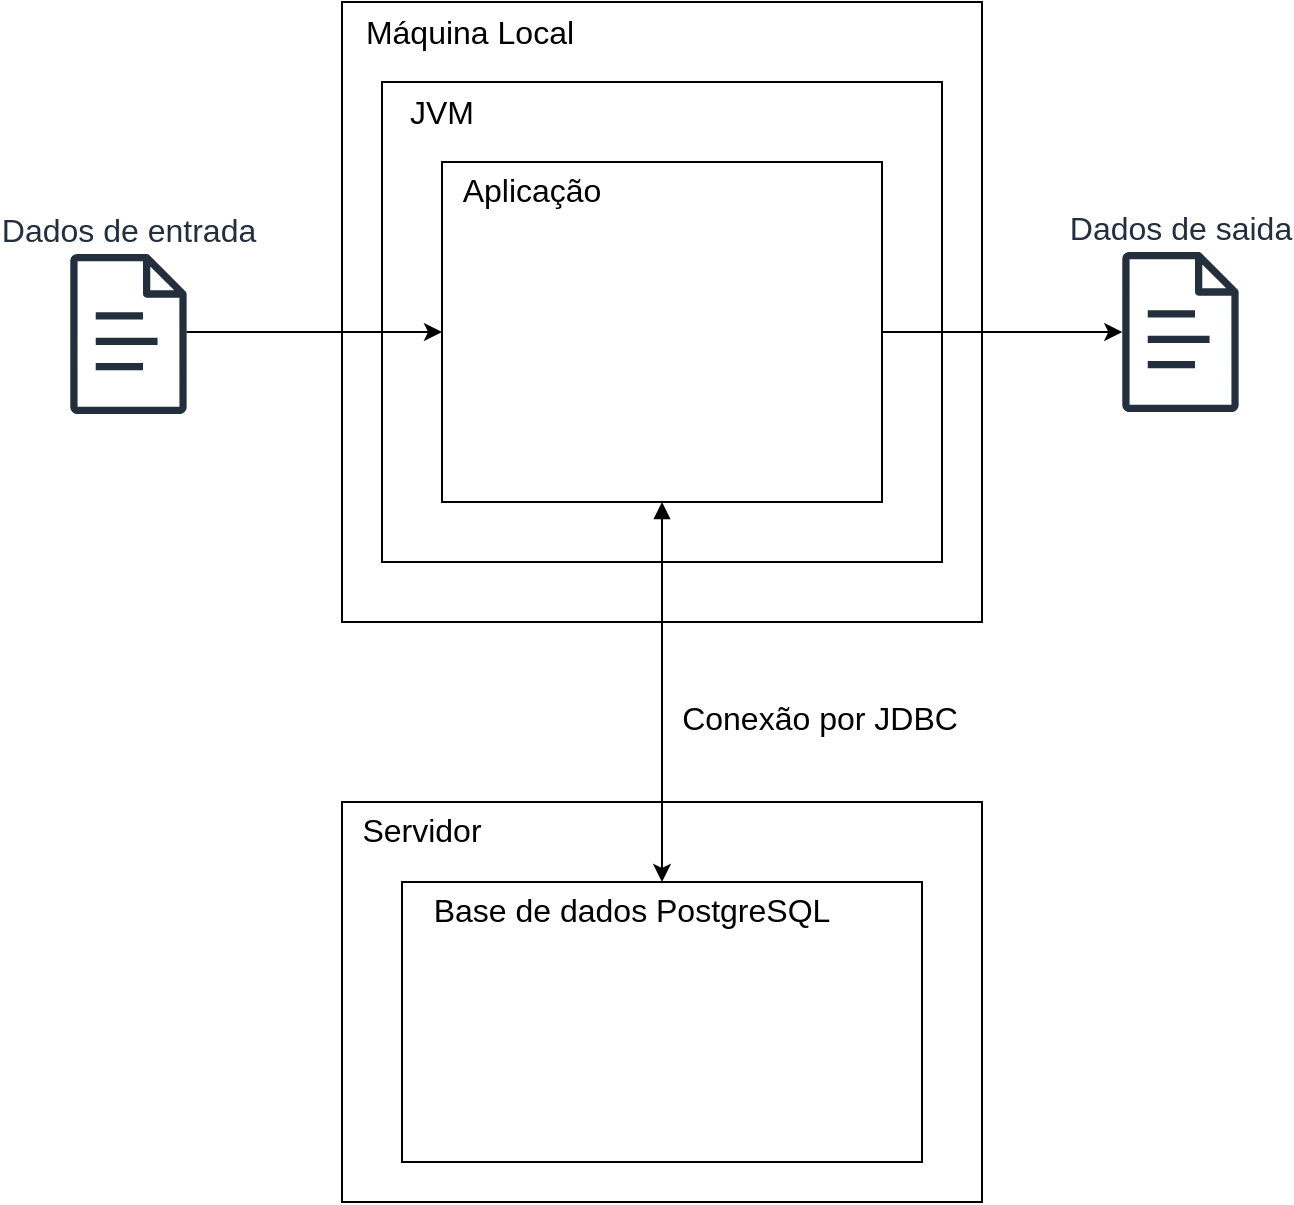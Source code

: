<mxfile version="26.0.9">
  <diagram name="Page-1" id="qt4e0Ns0KmB2NCPrAL0E">
    <mxGraphModel dx="880" dy="532" grid="1" gridSize="10" guides="1" tooltips="1" connect="1" arrows="1" fold="1" page="1" pageScale="1" pageWidth="850" pageHeight="1100" math="0" shadow="0">
      <root>
        <mxCell id="0" />
        <mxCell id="1" parent="0" />
        <mxCell id="ivhIEPTqHGX7pbVCswgi-3" value="Dados de entrada" style="sketch=0;outlineConnect=0;fontColor=#232F3E;gradientColor=none;fillColor=#232F3D;strokeColor=none;dashed=0;verticalLabelPosition=top;verticalAlign=bottom;align=center;html=1;fontSize=16;fontStyle=0;aspect=fixed;pointerEvents=1;shape=mxgraph.aws4.document;labelPosition=center;" parent="1" vertex="1">
          <mxGeometry x="74" y="266" width="58.46" height="80" as="geometry" />
        </mxCell>
        <mxCell id="ivhIEPTqHGX7pbVCswgi-11" value="" style="group" parent="1" vertex="1" connectable="0">
          <mxGeometry x="210" y="140" width="320" height="310" as="geometry" />
        </mxCell>
        <mxCell id="ivhIEPTqHGX7pbVCswgi-7" value="" style="rounded=0;whiteSpace=wrap;html=1;" parent="ivhIEPTqHGX7pbVCswgi-11" vertex="1">
          <mxGeometry width="320" height="310" as="geometry" />
        </mxCell>
        <mxCell id="ivhIEPTqHGX7pbVCswgi-8" value="&lt;span style=&quot;font-weight: normal;&quot;&gt;&lt;font style=&quot;font-size: 16px;&quot;&gt;Máquina Local&lt;/font&gt;&lt;/span&gt;" style="text;html=1;align=center;verticalAlign=middle;whiteSpace=wrap;rounded=0;fontSize=14;fontStyle=1" parent="ivhIEPTqHGX7pbVCswgi-11" vertex="1">
          <mxGeometry x="1" width="126" height="30" as="geometry" />
        </mxCell>
        <mxCell id="ivhIEPTqHGX7pbVCswgi-12" value="" style="group" parent="ivhIEPTqHGX7pbVCswgi-11" vertex="1" connectable="0">
          <mxGeometry x="20" y="40" width="280" height="240" as="geometry" />
        </mxCell>
        <mxCell id="ivhIEPTqHGX7pbVCswgi-1" value="" style="rounded=0;whiteSpace=wrap;html=1;" parent="ivhIEPTqHGX7pbVCswgi-12" vertex="1">
          <mxGeometry width="280" height="240" as="geometry" />
        </mxCell>
        <mxCell id="ivhIEPTqHGX7pbVCswgi-4" value="&lt;span style=&quot;font-weight: normal;&quot;&gt;&lt;font style=&quot;font-size: 16px;&quot;&gt;JVM&lt;/font&gt;&lt;/span&gt;" style="text;html=1;align=center;verticalAlign=middle;whiteSpace=wrap;rounded=0;fontSize=14;fontStyle=1" parent="ivhIEPTqHGX7pbVCswgi-12" vertex="1">
          <mxGeometry width="60" height="30" as="geometry" />
        </mxCell>
        <mxCell id="ivhIEPTqHGX7pbVCswgi-18" value="" style="rounded=0;whiteSpace=wrap;html=1;" parent="ivhIEPTqHGX7pbVCswgi-12" vertex="1">
          <mxGeometry x="30" y="40" width="220" height="170" as="geometry" />
        </mxCell>
        <mxCell id="ivhIEPTqHGX7pbVCswgi-19" value="&lt;span style=&quot;font-weight: normal;&quot;&gt;&lt;font style=&quot;font-size: 16px;&quot;&gt;Aplicação&lt;/font&gt;&lt;/span&gt;" style="text;html=1;align=center;verticalAlign=middle;whiteSpace=wrap;rounded=0;fontSize=14;fontStyle=1" parent="ivhIEPTqHGX7pbVCswgi-12" vertex="1">
          <mxGeometry x="30" y="40" width="90" height="28.57" as="geometry" />
        </mxCell>
        <mxCell id="ivhIEPTqHGX7pbVCswgi-13" value="" style="group" parent="1" vertex="1" connectable="0">
          <mxGeometry x="210" y="540" width="320" height="200" as="geometry" />
        </mxCell>
        <mxCell id="ivhIEPTqHGX7pbVCswgi-9" value="" style="rounded=0;whiteSpace=wrap;html=1;" parent="ivhIEPTqHGX7pbVCswgi-13" vertex="1">
          <mxGeometry width="320" height="200" as="geometry" />
        </mxCell>
        <mxCell id="ivhIEPTqHGX7pbVCswgi-10" value="&lt;span style=&quot;font-weight: normal;&quot;&gt;&lt;font style=&quot;font-size: 16px;&quot;&gt;Servidor&lt;/font&gt;&lt;/span&gt;" style="text;html=1;align=center;verticalAlign=middle;whiteSpace=wrap;rounded=0;fontStyle=1;fontSize=14;" parent="ivhIEPTqHGX7pbVCswgi-13" vertex="1">
          <mxGeometry width="80" height="28.57" as="geometry" />
        </mxCell>
        <mxCell id="ivhIEPTqHGX7pbVCswgi-15" value="" style="rounded=0;whiteSpace=wrap;html=1;" parent="ivhIEPTqHGX7pbVCswgi-13" vertex="1">
          <mxGeometry x="30" y="40" width="260" height="140" as="geometry" />
        </mxCell>
        <mxCell id="ivhIEPTqHGX7pbVCswgi-16" value="&lt;span style=&quot;font-weight: normal;&quot;&gt;&lt;font style=&quot;font-size: 16px;&quot;&gt;Base de dados PostgreSQL&lt;/font&gt;&lt;/span&gt;" style="text;html=1;align=center;verticalAlign=middle;whiteSpace=wrap;rounded=0;fontStyle=1;fontSize=14;" parent="ivhIEPTqHGX7pbVCswgi-13" vertex="1">
          <mxGeometry x="30" y="40" width="230" height="28.57" as="geometry" />
        </mxCell>
        <mxCell id="ivhIEPTqHGX7pbVCswgi-14" value="" style="endArrow=block;html=1;rounded=0;startArrow=classic;startFill=1;endFill=1;edgeStyle=orthogonalEdgeStyle;" parent="1" source="ivhIEPTqHGX7pbVCswgi-15" target="ivhIEPTqHGX7pbVCswgi-18" edge="1">
          <mxGeometry width="50" height="50" relative="1" as="geometry">
            <mxPoint x="480" y="600" as="sourcePoint" />
            <mxPoint x="530" y="550" as="targetPoint" />
          </mxGeometry>
        </mxCell>
        <mxCell id="ivhIEPTqHGX7pbVCswgi-17" value="" style="endArrow=none;html=1;rounded=0;startArrow=classic;startFill=1;edgeStyle=orthogonalEdgeStyle;" parent="1" source="ivhIEPTqHGX7pbVCswgi-18" target="ivhIEPTqHGX7pbVCswgi-3" edge="1">
          <mxGeometry width="50" height="50" relative="1" as="geometry">
            <mxPoint x="380" y="570" as="sourcePoint" />
            <mxPoint x="380" y="430" as="targetPoint" />
            <Array as="points">
              <mxPoint x="170" y="305" />
              <mxPoint x="170" y="305" />
            </Array>
          </mxGeometry>
        </mxCell>
        <mxCell id="3rA-hX2oMdFs4SSk3TAP-1" value="&lt;span style=&quot;font-weight: normal;&quot;&gt;&lt;font style=&quot;font-size: 16px;&quot;&gt;Conexão por JDBC&lt;/font&gt;&lt;/span&gt;" style="text;html=1;align=center;verticalAlign=middle;whiteSpace=wrap;rounded=0;fontSize=14;fontStyle=1" parent="1" vertex="1">
          <mxGeometry x="371" y="483" width="156" height="30" as="geometry" />
        </mxCell>
        <mxCell id="3oU_jW1MSCWfIVDu8UCs-1" value="Dados de saida" style="sketch=0;outlineConnect=0;fontColor=#232F3E;gradientColor=none;fillColor=#232F3D;strokeColor=none;dashed=0;verticalLabelPosition=top;verticalAlign=bottom;align=center;html=1;fontSize=16;fontStyle=0;aspect=fixed;pointerEvents=1;shape=mxgraph.aws4.document;labelPosition=center;" vertex="1" parent="1">
          <mxGeometry x="600" y="265" width="58.46" height="80" as="geometry" />
        </mxCell>
        <mxCell id="3oU_jW1MSCWfIVDu8UCs-2" value="" style="endArrow=none;html=1;rounded=0;startArrow=classic;startFill=1;edgeStyle=orthogonalEdgeStyle;entryX=1;entryY=0.5;entryDx=0;entryDy=0;" edge="1" parent="1" source="3oU_jW1MSCWfIVDu8UCs-1" target="ivhIEPTqHGX7pbVCswgi-18">
          <mxGeometry width="50" height="50" relative="1" as="geometry">
            <mxPoint x="80" y="440" as="sourcePoint" />
            <mxPoint x="180" y="515" as="targetPoint" />
            <Array as="points" />
          </mxGeometry>
        </mxCell>
      </root>
    </mxGraphModel>
  </diagram>
</mxfile>
